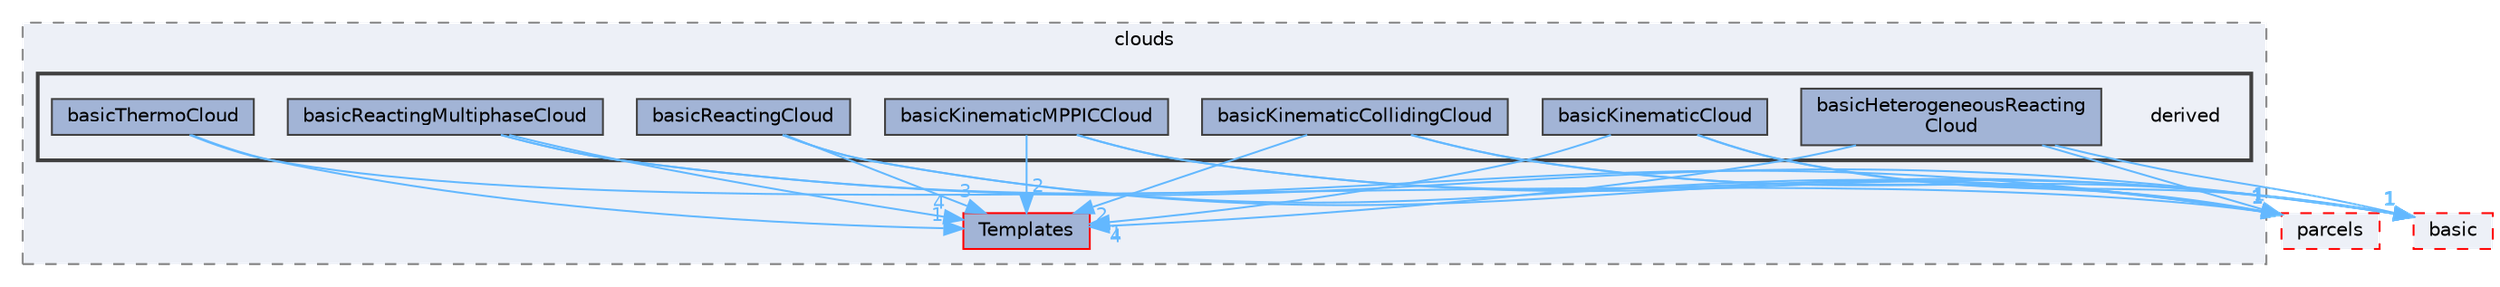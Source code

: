 digraph "src/lagrangian/intermediate/clouds/derived"
{
 // LATEX_PDF_SIZE
  bgcolor="transparent";
  edge [fontname=Helvetica,fontsize=10,labelfontname=Helvetica,labelfontsize=10];
  node [fontname=Helvetica,fontsize=10,shape=box,height=0.2,width=0.4];
  compound=true
  subgraph clusterdir_bdd630a78c14e3d279a2564e7964fc69 {
    graph [ bgcolor="#edf0f7", pencolor="grey50", label="clouds", fontname=Helvetica,fontsize=10 style="filled,dashed", URL="dir_bdd630a78c14e3d279a2564e7964fc69.html",tooltip=""]
  dir_f332ac72f0d3698ba18c2dc3cab43221 [label="Templates", fillcolor="#a2b4d6", color="red", style="filled", URL="dir_f332ac72f0d3698ba18c2dc3cab43221.html",tooltip=""];
  subgraph clusterdir_c6860622f4fbcabfab9cda1ac4325d83 {
    graph [ bgcolor="#edf0f7", pencolor="grey25", label="", fontname=Helvetica,fontsize=10 style="filled,bold", URL="dir_c6860622f4fbcabfab9cda1ac4325d83.html",tooltip=""]
    dir_c6860622f4fbcabfab9cda1ac4325d83 [shape=plaintext, label="derived"];
  dir_370baeeec5928b40278250822ccb33a2 [label="basicHeterogeneousReacting\lCloud", fillcolor="#a2b4d6", color="grey25", style="filled", URL="dir_370baeeec5928b40278250822ccb33a2.html",tooltip=""];
  dir_bc221d498382ae5dc3796f52ff8e9240 [label="basicKinematicCloud", fillcolor="#a2b4d6", color="grey25", style="filled", URL="dir_bc221d498382ae5dc3796f52ff8e9240.html",tooltip=""];
  dir_80a3927118c43d63d9d484b357213da5 [label="basicKinematicCollidingCloud", fillcolor="#a2b4d6", color="grey25", style="filled", URL="dir_80a3927118c43d63d9d484b357213da5.html",tooltip=""];
  dir_3eaf7d06e1f2845a3a9106ecf42f797f [label="basicKinematicMPPICCloud", fillcolor="#a2b4d6", color="grey25", style="filled", URL="dir_3eaf7d06e1f2845a3a9106ecf42f797f.html",tooltip=""];
  dir_db12738bc1fb2947b6123f8abb2c4c7e [label="basicReactingCloud", fillcolor="#a2b4d6", color="grey25", style="filled", URL="dir_db12738bc1fb2947b6123f8abb2c4c7e.html",tooltip=""];
  dir_f9d560d9f30bd5e0a51ed2986d1516a3 [label="basicReactingMultiphaseCloud", fillcolor="#a2b4d6", color="grey25", style="filled", URL="dir_f9d560d9f30bd5e0a51ed2986d1516a3.html",tooltip=""];
  dir_8b51402f133ef2621262e7528aef3084 [label="basicThermoCloud", fillcolor="#a2b4d6", color="grey25", style="filled", URL="dir_8b51402f133ef2621262e7528aef3084.html",tooltip=""];
  }
  }
  dir_584e0ab0901b4327f36f4285cac7f2f8 [label="basic", fillcolor="#edf0f7", color="red", style="filled,dashed", URL="dir_584e0ab0901b4327f36f4285cac7f2f8.html",tooltip=""];
  dir_b8d19ddbdf0975644e34192d6313800e [label="parcels", fillcolor="#edf0f7", color="red", style="filled,dashed", URL="dir_b8d19ddbdf0975644e34192d6313800e.html",tooltip=""];
  dir_370baeeec5928b40278250822ccb33a2->dir_584e0ab0901b4327f36f4285cac7f2f8 [headlabel="1", labeldistance=1.5 headhref="dir_000223_000211.html" href="dir_000223_000211.html" color="steelblue1" fontcolor="steelblue1"];
  dir_370baeeec5928b40278250822ccb33a2->dir_b8d19ddbdf0975644e34192d6313800e [headlabel="1", labeldistance=1.5 headhref="dir_000223_002785.html" href="dir_000223_002785.html" color="steelblue1" fontcolor="steelblue1"];
  dir_370baeeec5928b40278250822ccb33a2->dir_f332ac72f0d3698ba18c2dc3cab43221 [headlabel="4", labeldistance=1.5 headhref="dir_000223_003975.html" href="dir_000223_003975.html" color="steelblue1" fontcolor="steelblue1"];
  dir_bc221d498382ae5dc3796f52ff8e9240->dir_584e0ab0901b4327f36f4285cac7f2f8 [headlabel="1", labeldistance=1.5 headhref="dir_000226_000211.html" href="dir_000226_000211.html" color="steelblue1" fontcolor="steelblue1"];
  dir_bc221d498382ae5dc3796f52ff8e9240->dir_b8d19ddbdf0975644e34192d6313800e [headlabel="1", labeldistance=1.5 headhref="dir_000226_002785.html" href="dir_000226_002785.html" color="steelblue1" fontcolor="steelblue1"];
  dir_bc221d498382ae5dc3796f52ff8e9240->dir_f332ac72f0d3698ba18c2dc3cab43221 [headlabel="1", labeldistance=1.5 headhref="dir_000226_003975.html" href="dir_000226_003975.html" color="steelblue1" fontcolor="steelblue1"];
  dir_80a3927118c43d63d9d484b357213da5->dir_584e0ab0901b4327f36f4285cac7f2f8 [headlabel="1", labeldistance=1.5 headhref="dir_000227_000211.html" href="dir_000227_000211.html" color="steelblue1" fontcolor="steelblue1"];
  dir_80a3927118c43d63d9d484b357213da5->dir_b8d19ddbdf0975644e34192d6313800e [headlabel="1", labeldistance=1.5 headhref="dir_000227_002785.html" href="dir_000227_002785.html" color="steelblue1" fontcolor="steelblue1"];
  dir_80a3927118c43d63d9d484b357213da5->dir_f332ac72f0d3698ba18c2dc3cab43221 [headlabel="2", labeldistance=1.5 headhref="dir_000227_003975.html" href="dir_000227_003975.html" color="steelblue1" fontcolor="steelblue1"];
  dir_3eaf7d06e1f2845a3a9106ecf42f797f->dir_584e0ab0901b4327f36f4285cac7f2f8 [headlabel="1", labeldistance=1.5 headhref="dir_000230_000211.html" href="dir_000230_000211.html" color="steelblue1" fontcolor="steelblue1"];
  dir_3eaf7d06e1f2845a3a9106ecf42f797f->dir_b8d19ddbdf0975644e34192d6313800e [headlabel="1", labeldistance=1.5 headhref="dir_000230_002785.html" href="dir_000230_002785.html" color="steelblue1" fontcolor="steelblue1"];
  dir_3eaf7d06e1f2845a3a9106ecf42f797f->dir_f332ac72f0d3698ba18c2dc3cab43221 [headlabel="2", labeldistance=1.5 headhref="dir_000230_003975.html" href="dir_000230_003975.html" color="steelblue1" fontcolor="steelblue1"];
  dir_db12738bc1fb2947b6123f8abb2c4c7e->dir_584e0ab0901b4327f36f4285cac7f2f8 [headlabel="1", labeldistance=1.5 headhref="dir_000237_000211.html" href="dir_000237_000211.html" color="steelblue1" fontcolor="steelblue1"];
  dir_db12738bc1fb2947b6123f8abb2c4c7e->dir_b8d19ddbdf0975644e34192d6313800e [headlabel="1", labeldistance=1.5 headhref="dir_000237_002785.html" href="dir_000237_002785.html" color="steelblue1" fontcolor="steelblue1"];
  dir_db12738bc1fb2947b6123f8abb2c4c7e->dir_f332ac72f0d3698ba18c2dc3cab43221 [headlabel="3", labeldistance=1.5 headhref="dir_000237_003975.html" href="dir_000237_003975.html" color="steelblue1" fontcolor="steelblue1"];
  dir_f9d560d9f30bd5e0a51ed2986d1516a3->dir_584e0ab0901b4327f36f4285cac7f2f8 [headlabel="1", labeldistance=1.5 headhref="dir_000238_000211.html" href="dir_000238_000211.html" color="steelblue1" fontcolor="steelblue1"];
  dir_f9d560d9f30bd5e0a51ed2986d1516a3->dir_b8d19ddbdf0975644e34192d6313800e [headlabel="1", labeldistance=1.5 headhref="dir_000238_002785.html" href="dir_000238_002785.html" color="steelblue1" fontcolor="steelblue1"];
  dir_f9d560d9f30bd5e0a51ed2986d1516a3->dir_f332ac72f0d3698ba18c2dc3cab43221 [headlabel="4", labeldistance=1.5 headhref="dir_000238_003975.html" href="dir_000238_003975.html" color="steelblue1" fontcolor="steelblue1"];
  dir_8b51402f133ef2621262e7528aef3084->dir_b8d19ddbdf0975644e34192d6313800e [headlabel="1", labeldistance=1.5 headhref="dir_000251_002785.html" href="dir_000251_002785.html" color="steelblue1" fontcolor="steelblue1"];
  dir_8b51402f133ef2621262e7528aef3084->dir_f332ac72f0d3698ba18c2dc3cab43221 [headlabel="1", labeldistance=1.5 headhref="dir_000251_003975.html" href="dir_000251_003975.html" color="steelblue1" fontcolor="steelblue1"];
}
